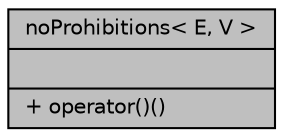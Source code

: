 digraph "noProhibitions&lt; E, V &gt;"
{
  edge [fontname="Helvetica",fontsize="10",labelfontname="Helvetica",labelfontsize="10"];
  node [fontname="Helvetica",fontsize="10",shape=record];
  Node1 [label="{noProhibitions\< E, V \>\n||+ operator()()\l}",height=0.2,width=0.4,color="black", fillcolor="grey75", style="filled", fontcolor="black"];
}
